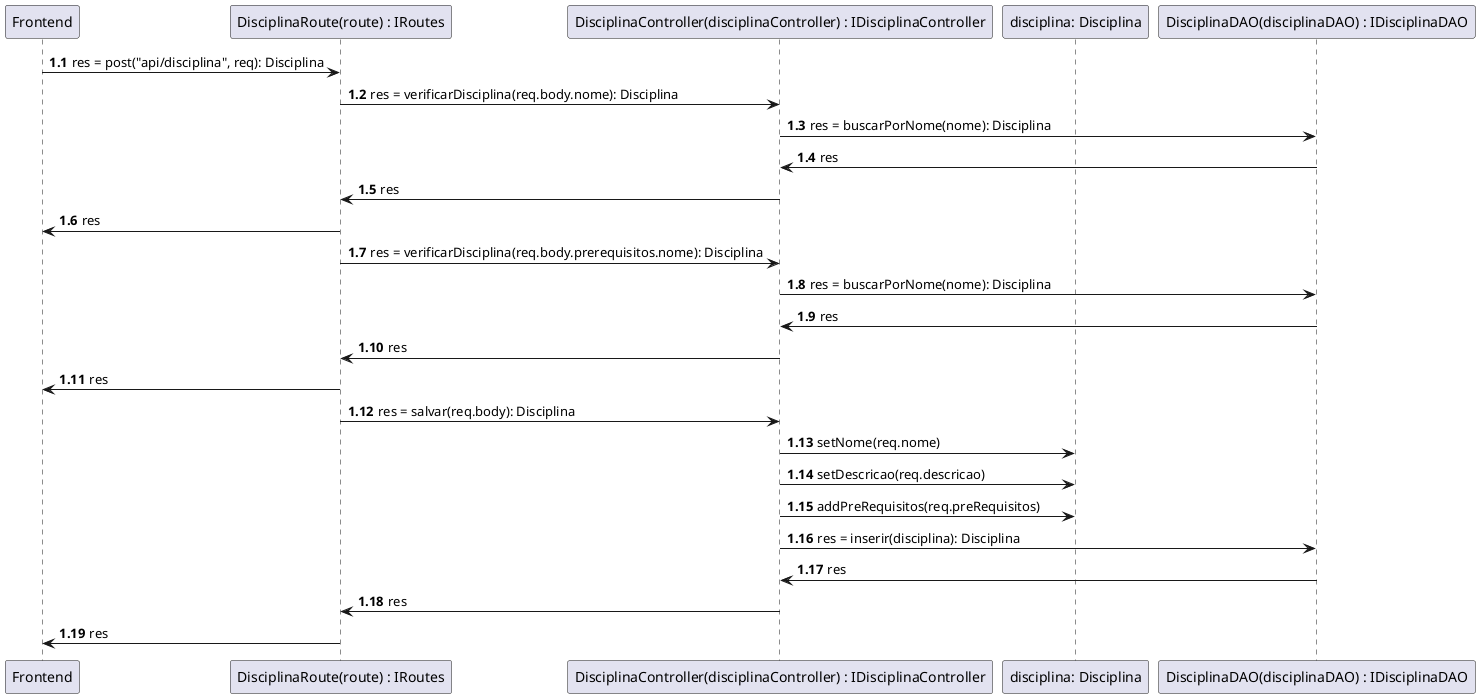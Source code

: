 @startuml Diagrama de Sequencia

participant Frontend as Frontend
participant "DisciplinaRoute(route) : IRoutes" as Routes
participant "DisciplinaController(disciplinaController) : IDisciplinaController" as DisciplinaController
participant "disciplina: Disciplina" as Disciplina
participant "DisciplinaDAO(disciplinaDAO) : IDisciplinaDAO" as DisciplinaDAO

autonumber 1.1
' Verificar se a disciplina já existe
Frontend->Routes: res = post("api/disciplina", req): Disciplina
Routes->DisciplinaController: res = verificarDisciplina(req.body.nome): Disciplina
DisciplinaController->DisciplinaDAO: res = buscarPorNome(nome): Disciplina
DisciplinaDAO->DisciplinaController: res
DisciplinaController->Routes: res
Routes->Frontend: res

' Verificar se pre-requisitos existem
Routes->DisciplinaController: res = verificarDisciplina(req.body.prerequisitos.nome): Disciplina
DisciplinaController->DisciplinaDAO: res = buscarPorNome(nome): Disciplina
DisciplinaDAO->DisciplinaController: res
DisciplinaController->Routes: res
Routes->Frontend: res

' Armazenar disciplina
Routes -> DisciplinaController: res = salvar(req.body): Disciplina
DisciplinaController->Disciplina: setNome(req.nome)
DisciplinaController->Disciplina: setDescricao(req.descricao)
DisciplinaController->Disciplina: addPreRequisitos(req.preRequisitos)
DisciplinaController->DisciplinaDAO: res = inserir(disciplina): Disciplina
DisciplinaDAO->DisciplinaController: res
DisciplinaController->Routes: res
Routes->Frontend: res
